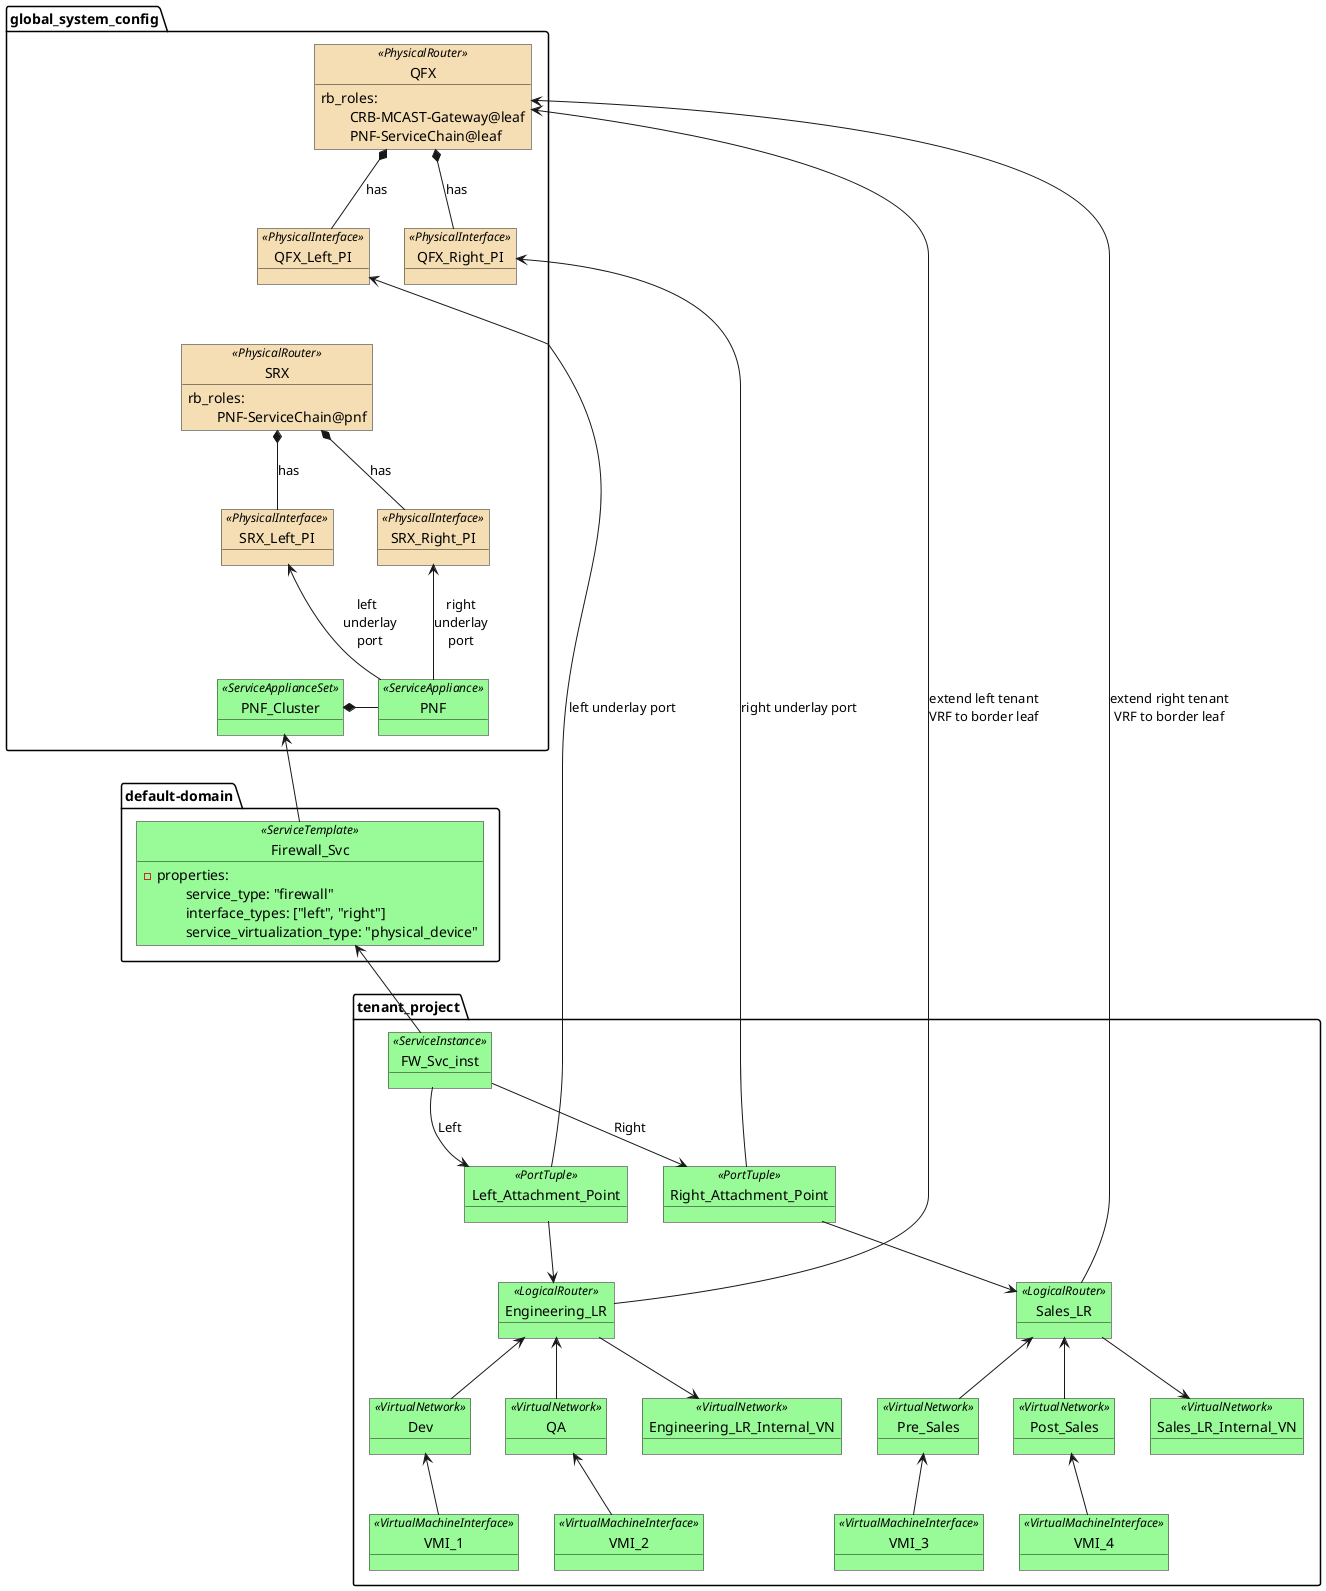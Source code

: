 @startuml

skinparam object {
	BackgroundColor PaleGreen
	BackgroundColor<<PhysicalRouter>> Wheat
	BackgroundColor<<PhysicalInterface>> Wheat
}

package default-domain {
    object Firewall_Svc<<ServiceTemplate>> {
        - properties:
            \tservice_type: "firewall"
            \tinterface_types: ["left", "right"]
            \tservice_virtualization_type: "physical_device"
    }
}

package global_system_config {

    object SRX<<PhysicalRouter>> {
        rb_roles:
        \tPNF-ServiceChain@pnf
    }

    object SRX_Left_PI<<PhysicalInterface>> {
    }

    object SRX_Right_PI<<PhysicalInterface>> {
    }

    object PNF_Cluster<<ServiceApplianceSet>> {
    }

    object PNF<<ServiceAppliance>> {
    }

    object QFX<<PhysicalRouter>> {
        rb_roles:
            \tCRB-MCAST-Gateway@leaf
            \tPNF-ServiceChain@leaf
    }

    object QFX_Left_PI<<PhysicalInterface>> {
    }

    object QFX_Right_PI<<PhysicalInterface>> {
    }

    SRX *-- SRX_Left_PI: has
    SRX *-- SRX_Right_PI: has

    QFX *-- QFX_Left_PI: has
    QFX *-- QFX_Right_PI: has

    QFX_Left_PI <-[hidden]--> SRX_Left_PI: Discovered\nunderlay conn
    QFX_Right_PI <-[hidden]--> SRX_Right_PI: discovered\nunderlay conn


    PNF_Cluster *- PNF
    SRX_Left_PI <-- PNF: "left\t\t\nunderlay\t\t\nport\t\t"
    SRX_Right_PI <-- PNF: right\nunderlay\nport
}

package tenant_project {
    object FW_Svc_inst<<ServiceInstance>> {

    }

    object Engineering_LR<<LogicalRouter>> {
    }

    object Sales_LR<<LogicalRouter>> {
    }

    object Dev<<VirtualNetwork>> {
    }

    object QA<<VirtualNetwork>> {
    }

    object Pre_Sales<<VirtualNetwork>> {
    }

    object Post_Sales<<VirtualNetwork>> {
    }

    object Engineering_LR_Internal_VN<<VirtualNetwork>> {
    }

    object Sales_LR_Internal_VN<<VirtualNetwork>> {
    }

    object Left_Attachment_Point<<PortTuple>> {
    }

    object Right_Attachment_Point<<PortTuple>> {
    }

    object VMI_1<<VirtualMachineInterface>> {
    }

    object VMI_2<<VirtualMachineInterface>> {
    }

    object VMI_3<<VirtualMachineInterface>> {
    }

    object VMI_4<<VirtualMachineInterface>> {
    }

    Dev <-- VMI_1
    QA <-- VMI_2
    Pre_Sales <-- VMI_3
    Post_Sales <-- VMI_4

    Engineering_LR <-- Dev
    Engineering_LR <-- QA
    Engineering_LR --> Engineering_LR_Internal_VN

    Sales_LR <-- Pre_Sales
    Sales_LR <-- Post_Sales
    Sales_LR --> Sales_LR_Internal_VN

    FW_Svc_inst --> Left_Attachment_Point: Left
    FW_Svc_inst --> Right_Attachment_Point: Right

    Left_Attachment_Point --> Engineering_LR
    Right_Attachment_Point --> Sales_LR
}

PNF_Cluster <-- Firewall_Svc
Firewall_Svc <-- FW_Svc_inst
QFX <-- Engineering_LR: extend left tenant\nVRF to border leaf
QFX <-- Sales_LR: extend right tenant\nVRF to border leaf
QFX_Left_PI <-- Left_Attachment_Point: left underlay port
QFX_Right_PI <-- Right_Attachment_Point: right underlay port

hide PNF
hide PNF_Cluster
hide Firewall_Svc
hide FW_Svc_inst
hide Left_Attachment_Point
hide Right_Attachment_Point

'hide Dev
'hide QA
'hide Pre_Sales
'hide Post_Sales
'hide Engineering_LR
'hide Sales_LR
'hide VMI_1
'hide VMI_2
'hide VMI_3
'hide VMI_4
'hide Sales_LR_Internal_VN
'hide Engineering_LR_Internal_VN

@enduml